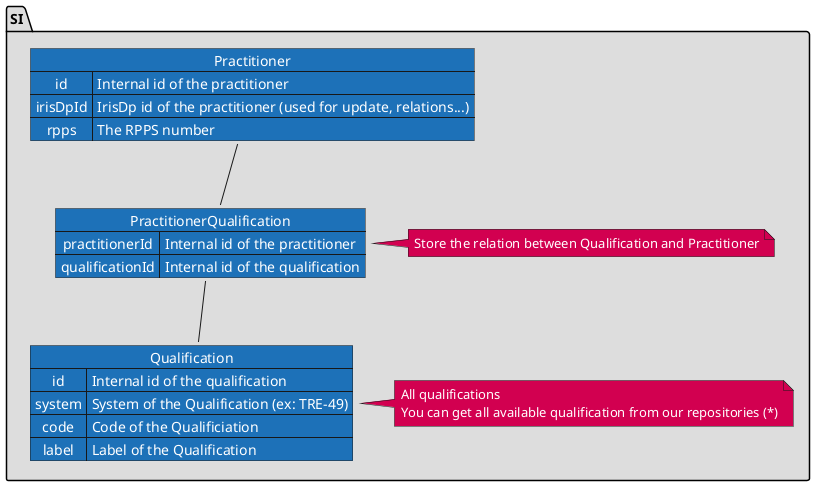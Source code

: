 @startuml
package "SI" #DDDDDD {

    map Practitioner {
        id => Internal id of the practitioner
        irisDpId=> IrisDp id of the practitioner (used for update, relations...)
        rpps => The RPPS number
    }

   map PractitionerQualification{
        practitionerId => Internal id of the practitioner
        qualificationId => Internal id of the qualification
   }

    map Qualification {
        id => Internal id of the qualification
        system => System of the Qualification (ex: TRE-49)
        code => Code of the Qualificiation
        label => Label of the Qualification
    }

    Practitioner -- PractitionerQualification
    PractitionerQualification -- Qualification

    note right of PractitionerQualification
        Store the relation between Qualification and Practitioner
    end note




    note right of Qualification
        All qualifications
        You can get all available qualification from our repositories (*)
    end note

    skinparam map{
        backgroundColor #1d71b8
        textColor #fff
        FontColor #ffffff
    }

    skinparam note{
        backgroundColor #d20050
        textColor #fff
        FontColor #ffffff
    }
}
@enduml